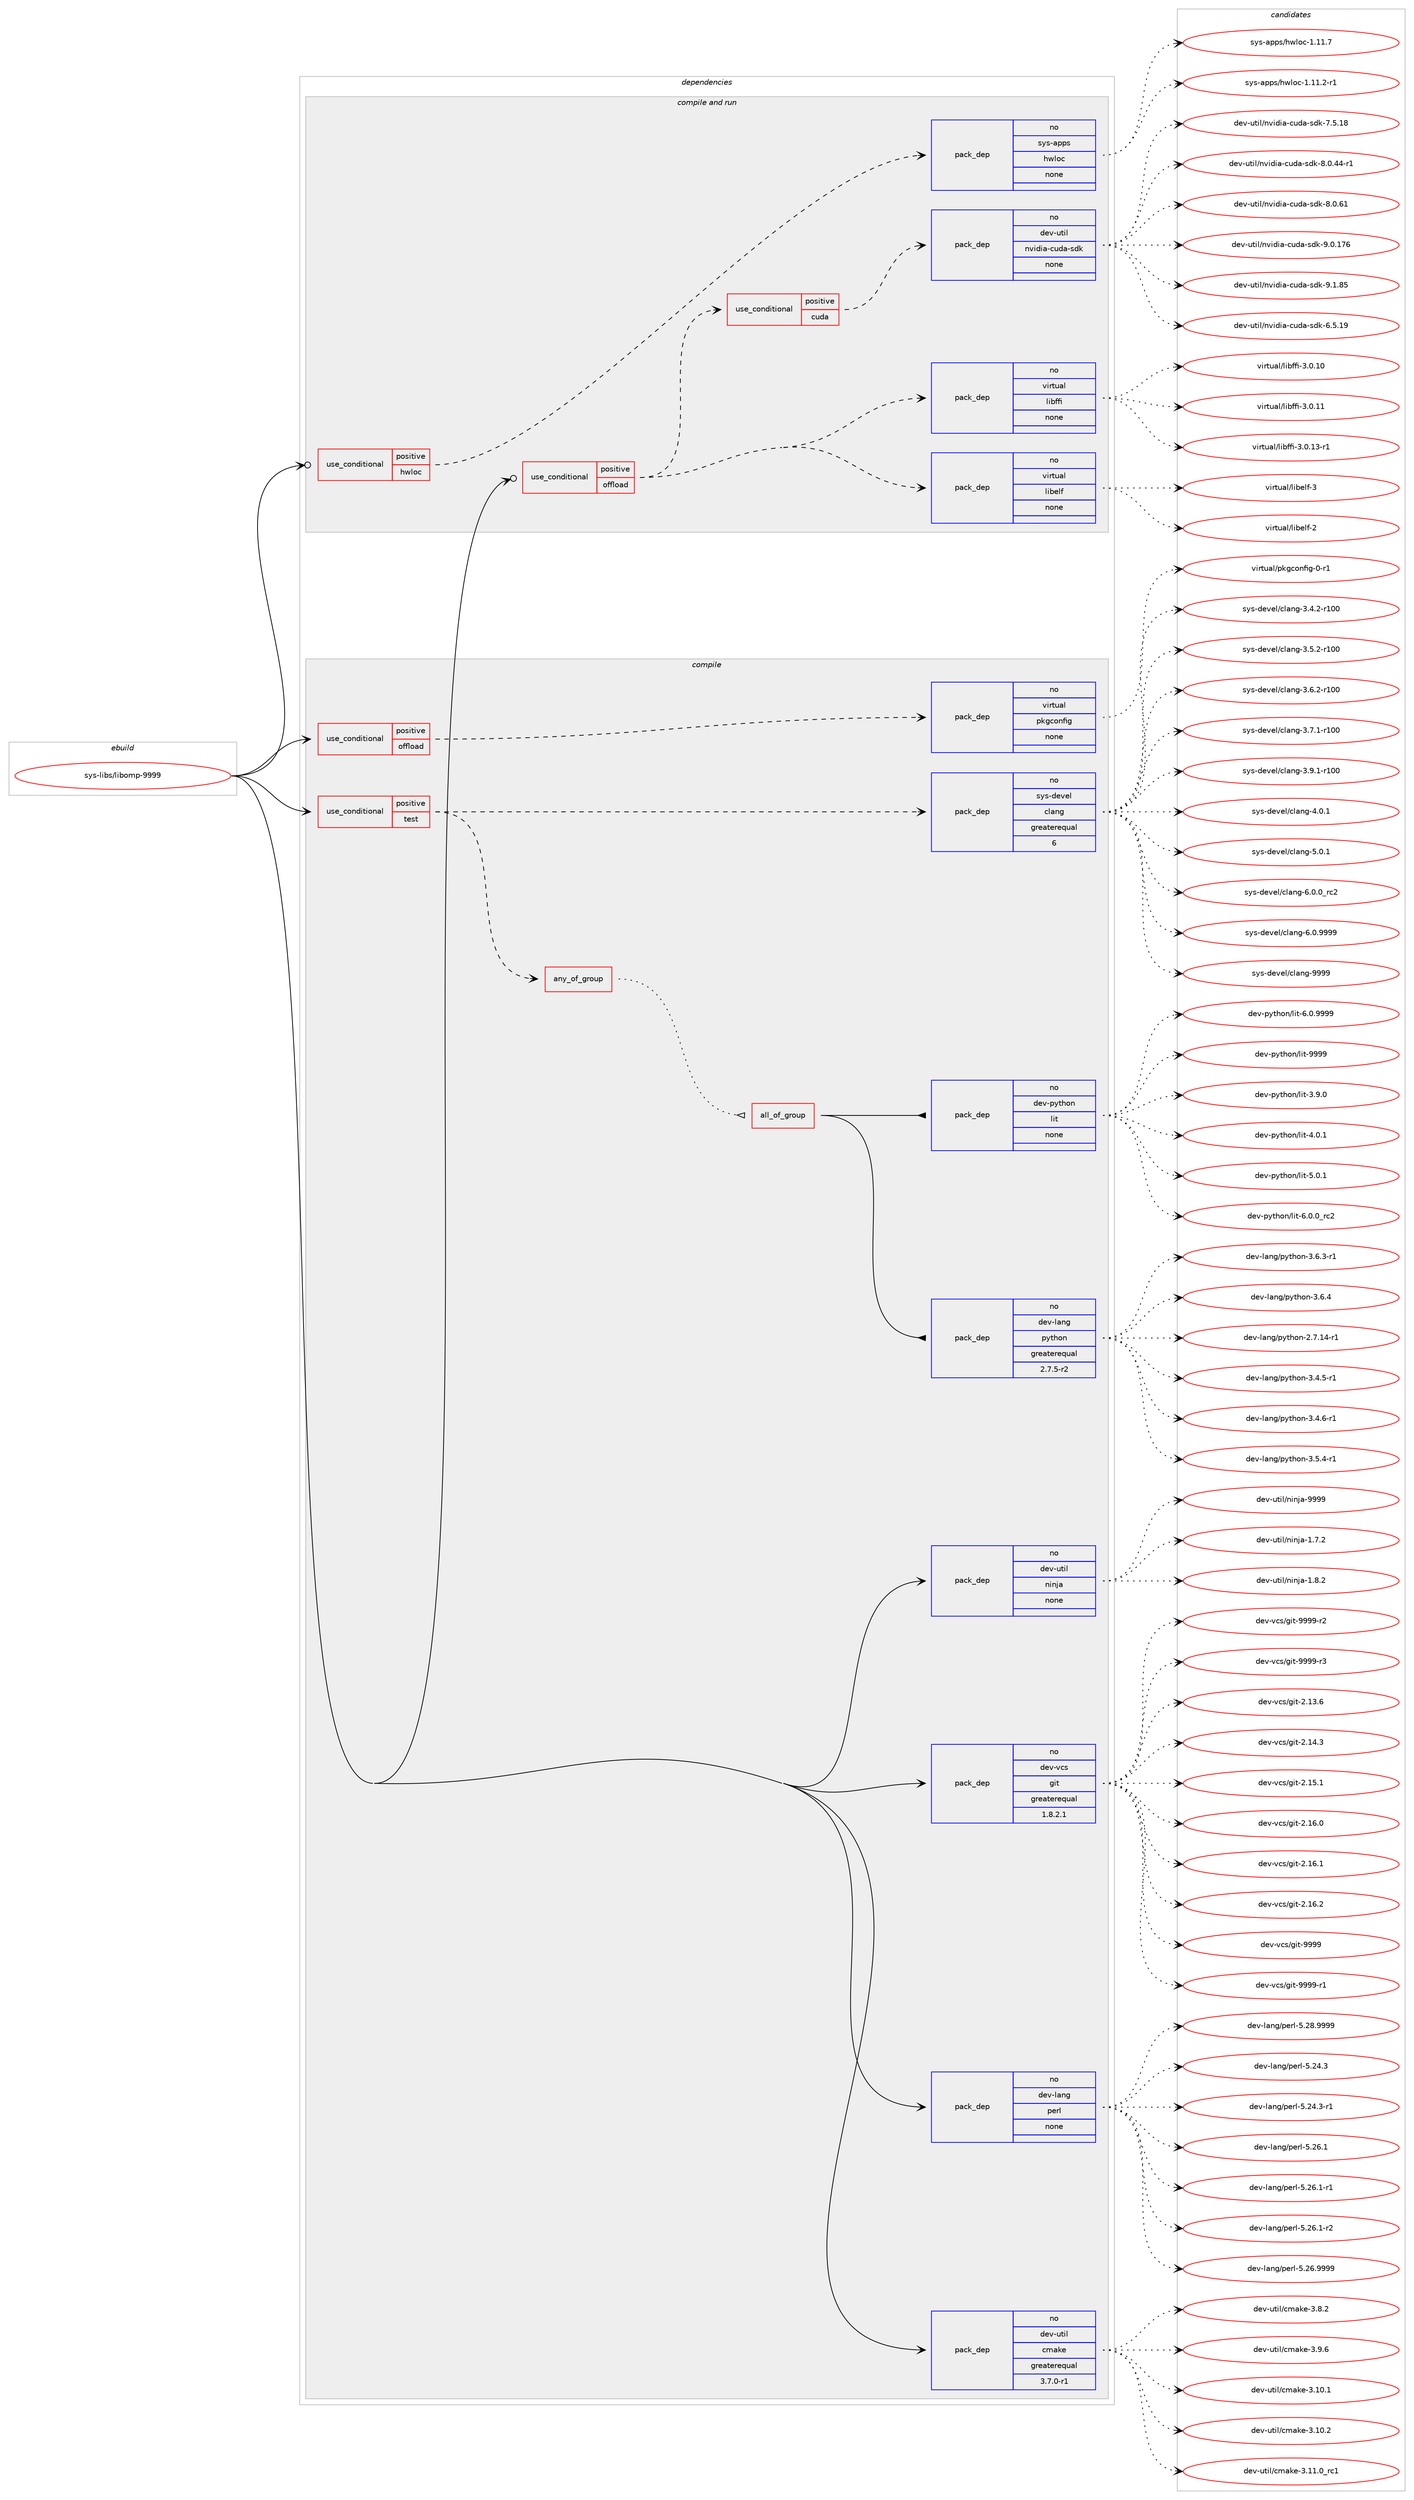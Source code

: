 digraph prolog {

# *************
# Graph options
# *************

newrank=true;
concentrate=true;
compound=true;
graph [rankdir=LR,fontname=Helvetica,fontsize=10,ranksep=1.5];#, ranksep=2.5, nodesep=0.2];
edge  [arrowhead=vee];
node  [fontname=Helvetica,fontsize=10];

# **********
# The ebuild
# **********

subgraph cluster_leftcol {
color=gray;
rank=same;
label=<<i>ebuild</i>>;
id [label="sys-libs/libomp-9999", color=red, width=4, href="../sys-libs/libomp-9999.svg"];
}

# ****************
# The dependencies
# ****************

subgraph cluster_midcol {
color=gray;
label=<<i>dependencies</i>>;
subgraph cluster_compile {
fillcolor="#eeeeee";
style=filled;
label=<<i>compile</i>>;
subgraph cond646 {
dependency6290 [label=<<TABLE BORDER="0" CELLBORDER="1" CELLSPACING="0" CELLPADDING="4"><TR><TD ROWSPAN="3" CELLPADDING="10">use_conditional</TD></TR><TR><TD>positive</TD></TR><TR><TD>offload</TD></TR></TABLE>>, shape=none, color=red];
subgraph pack5615 {
dependency6291 [label=<<TABLE BORDER="0" CELLBORDER="1" CELLSPACING="0" CELLPADDING="4" WIDTH="220"><TR><TD ROWSPAN="6" CELLPADDING="30">pack_dep</TD></TR><TR><TD WIDTH="110">no</TD></TR><TR><TD>virtual</TD></TR><TR><TD>pkgconfig</TD></TR><TR><TD>none</TD></TR><TR><TD></TD></TR></TABLE>>, shape=none, color=blue];
}
dependency6290:e -> dependency6291:w [weight=20,style="dashed",arrowhead="vee"];
}
id:e -> dependency6290:w [weight=20,style="solid",arrowhead="vee"];
subgraph cond647 {
dependency6292 [label=<<TABLE BORDER="0" CELLBORDER="1" CELLSPACING="0" CELLPADDING="4"><TR><TD ROWSPAN="3" CELLPADDING="10">use_conditional</TD></TR><TR><TD>positive</TD></TR><TR><TD>test</TD></TR></TABLE>>, shape=none, color=red];
subgraph any29 {
dependency6293 [label=<<TABLE BORDER="0" CELLBORDER="1" CELLSPACING="0" CELLPADDING="4"><TR><TD CELLPADDING="10">any_of_group</TD></TR></TABLE>>, shape=none, color=red];subgraph all3 {
dependency6294 [label=<<TABLE BORDER="0" CELLBORDER="1" CELLSPACING="0" CELLPADDING="4"><TR><TD CELLPADDING="10">all_of_group</TD></TR></TABLE>>, shape=none, color=red];subgraph pack5616 {
dependency6295 [label=<<TABLE BORDER="0" CELLBORDER="1" CELLSPACING="0" CELLPADDING="4" WIDTH="220"><TR><TD ROWSPAN="6" CELLPADDING="30">pack_dep</TD></TR><TR><TD WIDTH="110">no</TD></TR><TR><TD>dev-lang</TD></TR><TR><TD>python</TD></TR><TR><TD>greaterequal</TD></TR><TR><TD>2.7.5-r2</TD></TR></TABLE>>, shape=none, color=blue];
}
dependency6294:e -> dependency6295:w [weight=20,style="solid",arrowhead="inv"];
subgraph pack5617 {
dependency6296 [label=<<TABLE BORDER="0" CELLBORDER="1" CELLSPACING="0" CELLPADDING="4" WIDTH="220"><TR><TD ROWSPAN="6" CELLPADDING="30">pack_dep</TD></TR><TR><TD WIDTH="110">no</TD></TR><TR><TD>dev-python</TD></TR><TR><TD>lit</TD></TR><TR><TD>none</TD></TR><TR><TD></TD></TR></TABLE>>, shape=none, color=blue];
}
dependency6294:e -> dependency6296:w [weight=20,style="solid",arrowhead="inv"];
}
dependency6293:e -> dependency6294:w [weight=20,style="dotted",arrowhead="oinv"];
}
dependency6292:e -> dependency6293:w [weight=20,style="dashed",arrowhead="vee"];
subgraph pack5618 {
dependency6297 [label=<<TABLE BORDER="0" CELLBORDER="1" CELLSPACING="0" CELLPADDING="4" WIDTH="220"><TR><TD ROWSPAN="6" CELLPADDING="30">pack_dep</TD></TR><TR><TD WIDTH="110">no</TD></TR><TR><TD>sys-devel</TD></TR><TR><TD>clang</TD></TR><TR><TD>greaterequal</TD></TR><TR><TD>6</TD></TR></TABLE>>, shape=none, color=blue];
}
dependency6292:e -> dependency6297:w [weight=20,style="dashed",arrowhead="vee"];
}
id:e -> dependency6292:w [weight=20,style="solid",arrowhead="vee"];
subgraph pack5619 {
dependency6298 [label=<<TABLE BORDER="0" CELLBORDER="1" CELLSPACING="0" CELLPADDING="4" WIDTH="220"><TR><TD ROWSPAN="6" CELLPADDING="30">pack_dep</TD></TR><TR><TD WIDTH="110">no</TD></TR><TR><TD>dev-lang</TD></TR><TR><TD>perl</TD></TR><TR><TD>none</TD></TR><TR><TD></TD></TR></TABLE>>, shape=none, color=blue];
}
id:e -> dependency6298:w [weight=20,style="solid",arrowhead="vee"];
subgraph pack5620 {
dependency6299 [label=<<TABLE BORDER="0" CELLBORDER="1" CELLSPACING="0" CELLPADDING="4" WIDTH="220"><TR><TD ROWSPAN="6" CELLPADDING="30">pack_dep</TD></TR><TR><TD WIDTH="110">no</TD></TR><TR><TD>dev-util</TD></TR><TR><TD>cmake</TD></TR><TR><TD>greaterequal</TD></TR><TR><TD>3.7.0-r1</TD></TR></TABLE>>, shape=none, color=blue];
}
id:e -> dependency6299:w [weight=20,style="solid",arrowhead="vee"];
subgraph pack5621 {
dependency6300 [label=<<TABLE BORDER="0" CELLBORDER="1" CELLSPACING="0" CELLPADDING="4" WIDTH="220"><TR><TD ROWSPAN="6" CELLPADDING="30">pack_dep</TD></TR><TR><TD WIDTH="110">no</TD></TR><TR><TD>dev-util</TD></TR><TR><TD>ninja</TD></TR><TR><TD>none</TD></TR><TR><TD></TD></TR></TABLE>>, shape=none, color=blue];
}
id:e -> dependency6300:w [weight=20,style="solid",arrowhead="vee"];
subgraph pack5622 {
dependency6301 [label=<<TABLE BORDER="0" CELLBORDER="1" CELLSPACING="0" CELLPADDING="4" WIDTH="220"><TR><TD ROWSPAN="6" CELLPADDING="30">pack_dep</TD></TR><TR><TD WIDTH="110">no</TD></TR><TR><TD>dev-vcs</TD></TR><TR><TD>git</TD></TR><TR><TD>greaterequal</TD></TR><TR><TD>1.8.2.1</TD></TR></TABLE>>, shape=none, color=blue];
}
id:e -> dependency6301:w [weight=20,style="solid",arrowhead="vee"];
}
subgraph cluster_compileandrun {
fillcolor="#eeeeee";
style=filled;
label=<<i>compile and run</i>>;
subgraph cond648 {
dependency6302 [label=<<TABLE BORDER="0" CELLBORDER="1" CELLSPACING="0" CELLPADDING="4"><TR><TD ROWSPAN="3" CELLPADDING="10">use_conditional</TD></TR><TR><TD>positive</TD></TR><TR><TD>hwloc</TD></TR></TABLE>>, shape=none, color=red];
subgraph pack5623 {
dependency6303 [label=<<TABLE BORDER="0" CELLBORDER="1" CELLSPACING="0" CELLPADDING="4" WIDTH="220"><TR><TD ROWSPAN="6" CELLPADDING="30">pack_dep</TD></TR><TR><TD WIDTH="110">no</TD></TR><TR><TD>sys-apps</TD></TR><TR><TD>hwloc</TD></TR><TR><TD>none</TD></TR><TR><TD></TD></TR></TABLE>>, shape=none, color=blue];
}
dependency6302:e -> dependency6303:w [weight=20,style="dashed",arrowhead="vee"];
}
id:e -> dependency6302:w [weight=20,style="solid",arrowhead="odotvee"];
subgraph cond649 {
dependency6304 [label=<<TABLE BORDER="0" CELLBORDER="1" CELLSPACING="0" CELLPADDING="4"><TR><TD ROWSPAN="3" CELLPADDING="10">use_conditional</TD></TR><TR><TD>positive</TD></TR><TR><TD>offload</TD></TR></TABLE>>, shape=none, color=red];
subgraph pack5624 {
dependency6305 [label=<<TABLE BORDER="0" CELLBORDER="1" CELLSPACING="0" CELLPADDING="4" WIDTH="220"><TR><TD ROWSPAN="6" CELLPADDING="30">pack_dep</TD></TR><TR><TD WIDTH="110">no</TD></TR><TR><TD>virtual</TD></TR><TR><TD>libelf</TD></TR><TR><TD>none</TD></TR><TR><TD></TD></TR></TABLE>>, shape=none, color=blue];
}
dependency6304:e -> dependency6305:w [weight=20,style="dashed",arrowhead="vee"];
subgraph pack5625 {
dependency6306 [label=<<TABLE BORDER="0" CELLBORDER="1" CELLSPACING="0" CELLPADDING="4" WIDTH="220"><TR><TD ROWSPAN="6" CELLPADDING="30">pack_dep</TD></TR><TR><TD WIDTH="110">no</TD></TR><TR><TD>virtual</TD></TR><TR><TD>libffi</TD></TR><TR><TD>none</TD></TR><TR><TD></TD></TR></TABLE>>, shape=none, color=blue];
}
dependency6304:e -> dependency6306:w [weight=20,style="dashed",arrowhead="vee"];
subgraph cond650 {
dependency6307 [label=<<TABLE BORDER="0" CELLBORDER="1" CELLSPACING="0" CELLPADDING="4"><TR><TD ROWSPAN="3" CELLPADDING="10">use_conditional</TD></TR><TR><TD>positive</TD></TR><TR><TD>cuda</TD></TR></TABLE>>, shape=none, color=red];
subgraph pack5626 {
dependency6308 [label=<<TABLE BORDER="0" CELLBORDER="1" CELLSPACING="0" CELLPADDING="4" WIDTH="220"><TR><TD ROWSPAN="6" CELLPADDING="30">pack_dep</TD></TR><TR><TD WIDTH="110">no</TD></TR><TR><TD>dev-util</TD></TR><TR><TD>nvidia-cuda-sdk</TD></TR><TR><TD>none</TD></TR><TR><TD></TD></TR></TABLE>>, shape=none, color=blue];
}
dependency6307:e -> dependency6308:w [weight=20,style="dashed",arrowhead="vee"];
}
dependency6304:e -> dependency6307:w [weight=20,style="dashed",arrowhead="vee"];
}
id:e -> dependency6304:w [weight=20,style="solid",arrowhead="odotvee"];
}
subgraph cluster_run {
fillcolor="#eeeeee";
style=filled;
label=<<i>run</i>>;
}
}

# **************
# The candidates
# **************

subgraph cluster_choices {
rank=same;
color=gray;
label=<<i>candidates</i>>;

subgraph choice5615 {
color=black;
nodesep=1;
choice11810511411611797108471121071039911111010210510345484511449 [label="virtual/pkgconfig-0-r1", color=red, width=4,href="../virtual/pkgconfig-0-r1.svg"];
dependency6291:e -> choice11810511411611797108471121071039911111010210510345484511449:w [style=dotted,weight="100"];
}
subgraph choice5616 {
color=black;
nodesep=1;
choice100101118451089711010347112121116104111110455046554649524511449 [label="dev-lang/python-2.7.14-r1", color=red, width=4,href="../dev-lang/python-2.7.14-r1.svg"];
choice1001011184510897110103471121211161041111104551465246534511449 [label="dev-lang/python-3.4.5-r1", color=red, width=4,href="../dev-lang/python-3.4.5-r1.svg"];
choice1001011184510897110103471121211161041111104551465246544511449 [label="dev-lang/python-3.4.6-r1", color=red, width=4,href="../dev-lang/python-3.4.6-r1.svg"];
choice1001011184510897110103471121211161041111104551465346524511449 [label="dev-lang/python-3.5.4-r1", color=red, width=4,href="../dev-lang/python-3.5.4-r1.svg"];
choice1001011184510897110103471121211161041111104551465446514511449 [label="dev-lang/python-3.6.3-r1", color=red, width=4,href="../dev-lang/python-3.6.3-r1.svg"];
choice100101118451089711010347112121116104111110455146544652 [label="dev-lang/python-3.6.4", color=red, width=4,href="../dev-lang/python-3.6.4.svg"];
dependency6295:e -> choice100101118451089711010347112121116104111110455046554649524511449:w [style=dotted,weight="100"];
dependency6295:e -> choice1001011184510897110103471121211161041111104551465246534511449:w [style=dotted,weight="100"];
dependency6295:e -> choice1001011184510897110103471121211161041111104551465246544511449:w [style=dotted,weight="100"];
dependency6295:e -> choice1001011184510897110103471121211161041111104551465346524511449:w [style=dotted,weight="100"];
dependency6295:e -> choice1001011184510897110103471121211161041111104551465446514511449:w [style=dotted,weight="100"];
dependency6295:e -> choice100101118451089711010347112121116104111110455146544652:w [style=dotted,weight="100"];
}
subgraph choice5617 {
color=black;
nodesep=1;
choice1001011184511212111610411111047108105116455146574648 [label="dev-python/lit-3.9.0", color=red, width=4,href="../dev-python/lit-3.9.0.svg"];
choice1001011184511212111610411111047108105116455246484649 [label="dev-python/lit-4.0.1", color=red, width=4,href="../dev-python/lit-4.0.1.svg"];
choice1001011184511212111610411111047108105116455346484649 [label="dev-python/lit-5.0.1", color=red, width=4,href="../dev-python/lit-5.0.1.svg"];
choice1001011184511212111610411111047108105116455446484648951149950 [label="dev-python/lit-6.0.0_rc2", color=red, width=4,href="../dev-python/lit-6.0.0_rc2.svg"];
choice1001011184511212111610411111047108105116455446484657575757 [label="dev-python/lit-6.0.9999", color=red, width=4,href="../dev-python/lit-6.0.9999.svg"];
choice10010111845112121116104111110471081051164557575757 [label="dev-python/lit-9999", color=red, width=4,href="../dev-python/lit-9999.svg"];
dependency6296:e -> choice1001011184511212111610411111047108105116455146574648:w [style=dotted,weight="100"];
dependency6296:e -> choice1001011184511212111610411111047108105116455246484649:w [style=dotted,weight="100"];
dependency6296:e -> choice1001011184511212111610411111047108105116455346484649:w [style=dotted,weight="100"];
dependency6296:e -> choice1001011184511212111610411111047108105116455446484648951149950:w [style=dotted,weight="100"];
dependency6296:e -> choice1001011184511212111610411111047108105116455446484657575757:w [style=dotted,weight="100"];
dependency6296:e -> choice10010111845112121116104111110471081051164557575757:w [style=dotted,weight="100"];
}
subgraph choice5618 {
color=black;
nodesep=1;
choice1151211154510010111810110847991089711010345514652465045114494848 [label="sys-devel/clang-3.4.2-r100", color=red, width=4,href="../sys-devel/clang-3.4.2-r100.svg"];
choice1151211154510010111810110847991089711010345514653465045114494848 [label="sys-devel/clang-3.5.2-r100", color=red, width=4,href="../sys-devel/clang-3.5.2-r100.svg"];
choice1151211154510010111810110847991089711010345514654465045114494848 [label="sys-devel/clang-3.6.2-r100", color=red, width=4,href="../sys-devel/clang-3.6.2-r100.svg"];
choice1151211154510010111810110847991089711010345514655464945114494848 [label="sys-devel/clang-3.7.1-r100", color=red, width=4,href="../sys-devel/clang-3.7.1-r100.svg"];
choice1151211154510010111810110847991089711010345514657464945114494848 [label="sys-devel/clang-3.9.1-r100", color=red, width=4,href="../sys-devel/clang-3.9.1-r100.svg"];
choice11512111545100101118101108479910897110103455246484649 [label="sys-devel/clang-4.0.1", color=red, width=4,href="../sys-devel/clang-4.0.1.svg"];
choice11512111545100101118101108479910897110103455346484649 [label="sys-devel/clang-5.0.1", color=red, width=4,href="../sys-devel/clang-5.0.1.svg"];
choice11512111545100101118101108479910897110103455446484648951149950 [label="sys-devel/clang-6.0.0_rc2", color=red, width=4,href="../sys-devel/clang-6.0.0_rc2.svg"];
choice11512111545100101118101108479910897110103455446484657575757 [label="sys-devel/clang-6.0.9999", color=red, width=4,href="../sys-devel/clang-6.0.9999.svg"];
choice115121115451001011181011084799108971101034557575757 [label="sys-devel/clang-9999", color=red, width=4,href="../sys-devel/clang-9999.svg"];
dependency6297:e -> choice1151211154510010111810110847991089711010345514652465045114494848:w [style=dotted,weight="100"];
dependency6297:e -> choice1151211154510010111810110847991089711010345514653465045114494848:w [style=dotted,weight="100"];
dependency6297:e -> choice1151211154510010111810110847991089711010345514654465045114494848:w [style=dotted,weight="100"];
dependency6297:e -> choice1151211154510010111810110847991089711010345514655464945114494848:w [style=dotted,weight="100"];
dependency6297:e -> choice1151211154510010111810110847991089711010345514657464945114494848:w [style=dotted,weight="100"];
dependency6297:e -> choice11512111545100101118101108479910897110103455246484649:w [style=dotted,weight="100"];
dependency6297:e -> choice11512111545100101118101108479910897110103455346484649:w [style=dotted,weight="100"];
dependency6297:e -> choice11512111545100101118101108479910897110103455446484648951149950:w [style=dotted,weight="100"];
dependency6297:e -> choice11512111545100101118101108479910897110103455446484657575757:w [style=dotted,weight="100"];
dependency6297:e -> choice115121115451001011181011084799108971101034557575757:w [style=dotted,weight="100"];
}
subgraph choice5619 {
color=black;
nodesep=1;
choice10010111845108971101034711210111410845534650524651 [label="dev-lang/perl-5.24.3", color=red, width=4,href="../dev-lang/perl-5.24.3.svg"];
choice100101118451089711010347112101114108455346505246514511449 [label="dev-lang/perl-5.24.3-r1", color=red, width=4,href="../dev-lang/perl-5.24.3-r1.svg"];
choice10010111845108971101034711210111410845534650544649 [label="dev-lang/perl-5.26.1", color=red, width=4,href="../dev-lang/perl-5.26.1.svg"];
choice100101118451089711010347112101114108455346505446494511449 [label="dev-lang/perl-5.26.1-r1", color=red, width=4,href="../dev-lang/perl-5.26.1-r1.svg"];
choice100101118451089711010347112101114108455346505446494511450 [label="dev-lang/perl-5.26.1-r2", color=red, width=4,href="../dev-lang/perl-5.26.1-r2.svg"];
choice10010111845108971101034711210111410845534650544657575757 [label="dev-lang/perl-5.26.9999", color=red, width=4,href="../dev-lang/perl-5.26.9999.svg"];
choice10010111845108971101034711210111410845534650564657575757 [label="dev-lang/perl-5.28.9999", color=red, width=4,href="../dev-lang/perl-5.28.9999.svg"];
dependency6298:e -> choice10010111845108971101034711210111410845534650524651:w [style=dotted,weight="100"];
dependency6298:e -> choice100101118451089711010347112101114108455346505246514511449:w [style=dotted,weight="100"];
dependency6298:e -> choice10010111845108971101034711210111410845534650544649:w [style=dotted,weight="100"];
dependency6298:e -> choice100101118451089711010347112101114108455346505446494511449:w [style=dotted,weight="100"];
dependency6298:e -> choice100101118451089711010347112101114108455346505446494511450:w [style=dotted,weight="100"];
dependency6298:e -> choice10010111845108971101034711210111410845534650544657575757:w [style=dotted,weight="100"];
dependency6298:e -> choice10010111845108971101034711210111410845534650564657575757:w [style=dotted,weight="100"];
}
subgraph choice5620 {
color=black;
nodesep=1;
choice1001011184511711610510847991099710710145514649484649 [label="dev-util/cmake-3.10.1", color=red, width=4,href="../dev-util/cmake-3.10.1.svg"];
choice1001011184511711610510847991099710710145514649484650 [label="dev-util/cmake-3.10.2", color=red, width=4,href="../dev-util/cmake-3.10.2.svg"];
choice1001011184511711610510847991099710710145514649494648951149949 [label="dev-util/cmake-3.11.0_rc1", color=red, width=4,href="../dev-util/cmake-3.11.0_rc1.svg"];
choice10010111845117116105108479910997107101455146564650 [label="dev-util/cmake-3.8.2", color=red, width=4,href="../dev-util/cmake-3.8.2.svg"];
choice10010111845117116105108479910997107101455146574654 [label="dev-util/cmake-3.9.6", color=red, width=4,href="../dev-util/cmake-3.9.6.svg"];
dependency6299:e -> choice1001011184511711610510847991099710710145514649484649:w [style=dotted,weight="100"];
dependency6299:e -> choice1001011184511711610510847991099710710145514649484650:w [style=dotted,weight="100"];
dependency6299:e -> choice1001011184511711610510847991099710710145514649494648951149949:w [style=dotted,weight="100"];
dependency6299:e -> choice10010111845117116105108479910997107101455146564650:w [style=dotted,weight="100"];
dependency6299:e -> choice10010111845117116105108479910997107101455146574654:w [style=dotted,weight="100"];
}
subgraph choice5621 {
color=black;
nodesep=1;
choice100101118451171161051084711010511010697454946554650 [label="dev-util/ninja-1.7.2", color=red, width=4,href="../dev-util/ninja-1.7.2.svg"];
choice100101118451171161051084711010511010697454946564650 [label="dev-util/ninja-1.8.2", color=red, width=4,href="../dev-util/ninja-1.8.2.svg"];
choice1001011184511711610510847110105110106974557575757 [label="dev-util/ninja-9999", color=red, width=4,href="../dev-util/ninja-9999.svg"];
dependency6300:e -> choice100101118451171161051084711010511010697454946554650:w [style=dotted,weight="100"];
dependency6300:e -> choice100101118451171161051084711010511010697454946564650:w [style=dotted,weight="100"];
dependency6300:e -> choice1001011184511711610510847110105110106974557575757:w [style=dotted,weight="100"];
}
subgraph choice5622 {
color=black;
nodesep=1;
choice10010111845118991154710310511645504649514654 [label="dev-vcs/git-2.13.6", color=red, width=4,href="../dev-vcs/git-2.13.6.svg"];
choice10010111845118991154710310511645504649524651 [label="dev-vcs/git-2.14.3", color=red, width=4,href="../dev-vcs/git-2.14.3.svg"];
choice10010111845118991154710310511645504649534649 [label="dev-vcs/git-2.15.1", color=red, width=4,href="../dev-vcs/git-2.15.1.svg"];
choice10010111845118991154710310511645504649544648 [label="dev-vcs/git-2.16.0", color=red, width=4,href="../dev-vcs/git-2.16.0.svg"];
choice10010111845118991154710310511645504649544649 [label="dev-vcs/git-2.16.1", color=red, width=4,href="../dev-vcs/git-2.16.1.svg"];
choice10010111845118991154710310511645504649544650 [label="dev-vcs/git-2.16.2", color=red, width=4,href="../dev-vcs/git-2.16.2.svg"];
choice1001011184511899115471031051164557575757 [label="dev-vcs/git-9999", color=red, width=4,href="../dev-vcs/git-9999.svg"];
choice10010111845118991154710310511645575757574511449 [label="dev-vcs/git-9999-r1", color=red, width=4,href="../dev-vcs/git-9999-r1.svg"];
choice10010111845118991154710310511645575757574511450 [label="dev-vcs/git-9999-r2", color=red, width=4,href="../dev-vcs/git-9999-r2.svg"];
choice10010111845118991154710310511645575757574511451 [label="dev-vcs/git-9999-r3", color=red, width=4,href="../dev-vcs/git-9999-r3.svg"];
dependency6301:e -> choice10010111845118991154710310511645504649514654:w [style=dotted,weight="100"];
dependency6301:e -> choice10010111845118991154710310511645504649524651:w [style=dotted,weight="100"];
dependency6301:e -> choice10010111845118991154710310511645504649534649:w [style=dotted,weight="100"];
dependency6301:e -> choice10010111845118991154710310511645504649544648:w [style=dotted,weight="100"];
dependency6301:e -> choice10010111845118991154710310511645504649544649:w [style=dotted,weight="100"];
dependency6301:e -> choice10010111845118991154710310511645504649544650:w [style=dotted,weight="100"];
dependency6301:e -> choice1001011184511899115471031051164557575757:w [style=dotted,weight="100"];
dependency6301:e -> choice10010111845118991154710310511645575757574511449:w [style=dotted,weight="100"];
dependency6301:e -> choice10010111845118991154710310511645575757574511450:w [style=dotted,weight="100"];
dependency6301:e -> choice10010111845118991154710310511645575757574511451:w [style=dotted,weight="100"];
}
subgraph choice5623 {
color=black;
nodesep=1;
choice11512111545971121121154710411910811199454946494946504511449 [label="sys-apps/hwloc-1.11.2-r1", color=red, width=4,href="../sys-apps/hwloc-1.11.2-r1.svg"];
choice1151211154597112112115471041191081119945494649494655 [label="sys-apps/hwloc-1.11.7", color=red, width=4,href="../sys-apps/hwloc-1.11.7.svg"];
dependency6303:e -> choice11512111545971121121154710411910811199454946494946504511449:w [style=dotted,weight="100"];
dependency6303:e -> choice1151211154597112112115471041191081119945494649494655:w [style=dotted,weight="100"];
}
subgraph choice5624 {
color=black;
nodesep=1;
choice1181051141161179710847108105981011081024550 [label="virtual/libelf-2", color=red, width=4,href="../virtual/libelf-2.svg"];
choice1181051141161179710847108105981011081024551 [label="virtual/libelf-3", color=red, width=4,href="../virtual/libelf-3.svg"];
dependency6305:e -> choice1181051141161179710847108105981011081024550:w [style=dotted,weight="100"];
dependency6305:e -> choice1181051141161179710847108105981011081024551:w [style=dotted,weight="100"];
}
subgraph choice5625 {
color=black;
nodesep=1;
choice11810511411611797108471081059810210210545514648464948 [label="virtual/libffi-3.0.10", color=red, width=4,href="../virtual/libffi-3.0.10.svg"];
choice11810511411611797108471081059810210210545514648464949 [label="virtual/libffi-3.0.11", color=red, width=4,href="../virtual/libffi-3.0.11.svg"];
choice118105114116117971084710810598102102105455146484649514511449 [label="virtual/libffi-3.0.13-r1", color=red, width=4,href="../virtual/libffi-3.0.13-r1.svg"];
dependency6306:e -> choice11810511411611797108471081059810210210545514648464948:w [style=dotted,weight="100"];
dependency6306:e -> choice11810511411611797108471081059810210210545514648464949:w [style=dotted,weight="100"];
dependency6306:e -> choice118105114116117971084710810598102102105455146484649514511449:w [style=dotted,weight="100"];
}
subgraph choice5626 {
color=black;
nodesep=1;
choice1001011184511711610510847110118105100105974599117100974511510010745544653464957 [label="dev-util/nvidia-cuda-sdk-6.5.19", color=red, width=4,href="../dev-util/nvidia-cuda-sdk-6.5.19.svg"];
choice1001011184511711610510847110118105100105974599117100974511510010745554653464956 [label="dev-util/nvidia-cuda-sdk-7.5.18", color=red, width=4,href="../dev-util/nvidia-cuda-sdk-7.5.18.svg"];
choice10010111845117116105108471101181051001059745991171009745115100107455646484652524511449 [label="dev-util/nvidia-cuda-sdk-8.0.44-r1", color=red, width=4,href="../dev-util/nvidia-cuda-sdk-8.0.44-r1.svg"];
choice1001011184511711610510847110118105100105974599117100974511510010745564648465449 [label="dev-util/nvidia-cuda-sdk-8.0.61", color=red, width=4,href="../dev-util/nvidia-cuda-sdk-8.0.61.svg"];
choice100101118451171161051084711011810510010597459911710097451151001074557464846495554 [label="dev-util/nvidia-cuda-sdk-9.0.176", color=red, width=4,href="../dev-util/nvidia-cuda-sdk-9.0.176.svg"];
choice1001011184511711610510847110118105100105974599117100974511510010745574649465653 [label="dev-util/nvidia-cuda-sdk-9.1.85", color=red, width=4,href="../dev-util/nvidia-cuda-sdk-9.1.85.svg"];
dependency6308:e -> choice1001011184511711610510847110118105100105974599117100974511510010745544653464957:w [style=dotted,weight="100"];
dependency6308:e -> choice1001011184511711610510847110118105100105974599117100974511510010745554653464956:w [style=dotted,weight="100"];
dependency6308:e -> choice10010111845117116105108471101181051001059745991171009745115100107455646484652524511449:w [style=dotted,weight="100"];
dependency6308:e -> choice1001011184511711610510847110118105100105974599117100974511510010745564648465449:w [style=dotted,weight="100"];
dependency6308:e -> choice100101118451171161051084711011810510010597459911710097451151001074557464846495554:w [style=dotted,weight="100"];
dependency6308:e -> choice1001011184511711610510847110118105100105974599117100974511510010745574649465653:w [style=dotted,weight="100"];
}
}

}
